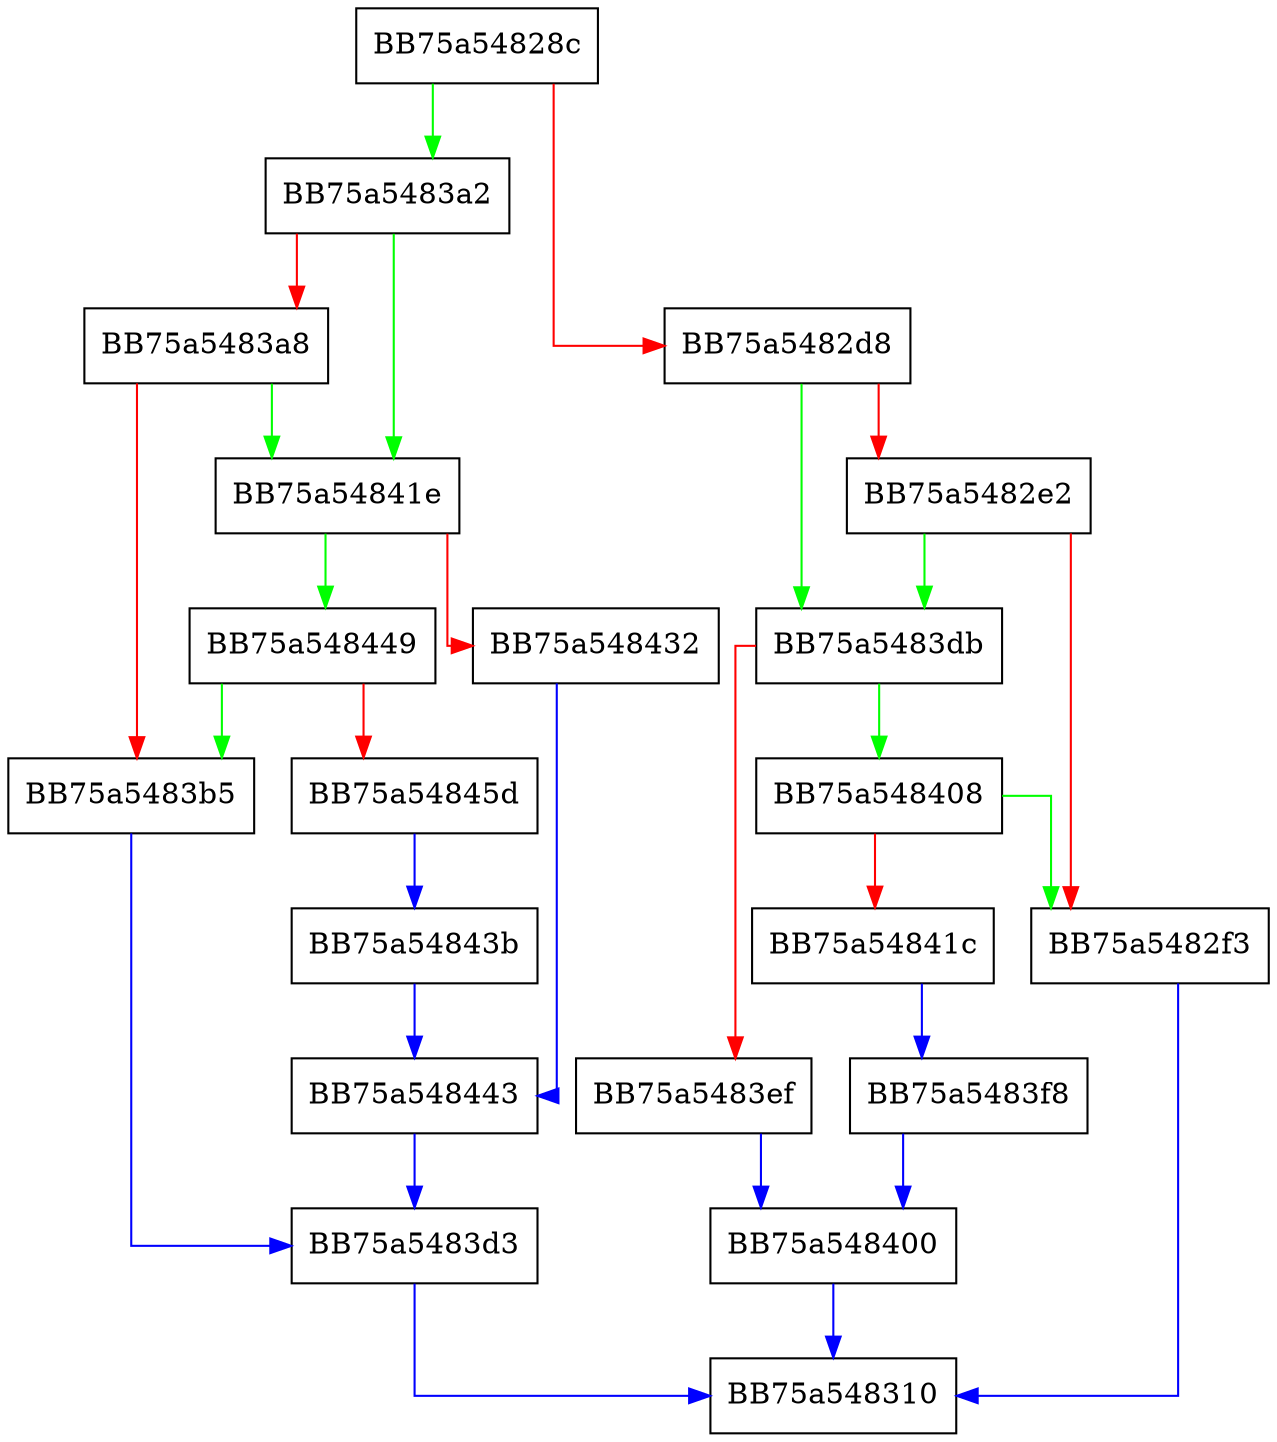 digraph jmp_Jv {
  node [shape="box"];
  graph [splines=ortho];
  BB75a54828c -> BB75a5483a2 [color="green"];
  BB75a54828c -> BB75a5482d8 [color="red"];
  BB75a5482d8 -> BB75a5483db [color="green"];
  BB75a5482d8 -> BB75a5482e2 [color="red"];
  BB75a5482e2 -> BB75a5483db [color="green"];
  BB75a5482e2 -> BB75a5482f3 [color="red"];
  BB75a5482f3 -> BB75a548310 [color="blue"];
  BB75a5483a2 -> BB75a54841e [color="green"];
  BB75a5483a2 -> BB75a5483a8 [color="red"];
  BB75a5483a8 -> BB75a54841e [color="green"];
  BB75a5483a8 -> BB75a5483b5 [color="red"];
  BB75a5483b5 -> BB75a5483d3 [color="blue"];
  BB75a5483d3 -> BB75a548310 [color="blue"];
  BB75a5483db -> BB75a548408 [color="green"];
  BB75a5483db -> BB75a5483ef [color="red"];
  BB75a5483ef -> BB75a548400 [color="blue"];
  BB75a5483f8 -> BB75a548400 [color="blue"];
  BB75a548400 -> BB75a548310 [color="blue"];
  BB75a548408 -> BB75a5482f3 [color="green"];
  BB75a548408 -> BB75a54841c [color="red"];
  BB75a54841c -> BB75a5483f8 [color="blue"];
  BB75a54841e -> BB75a548449 [color="green"];
  BB75a54841e -> BB75a548432 [color="red"];
  BB75a548432 -> BB75a548443 [color="blue"];
  BB75a54843b -> BB75a548443 [color="blue"];
  BB75a548443 -> BB75a5483d3 [color="blue"];
  BB75a548449 -> BB75a5483b5 [color="green"];
  BB75a548449 -> BB75a54845d [color="red"];
  BB75a54845d -> BB75a54843b [color="blue"];
}
